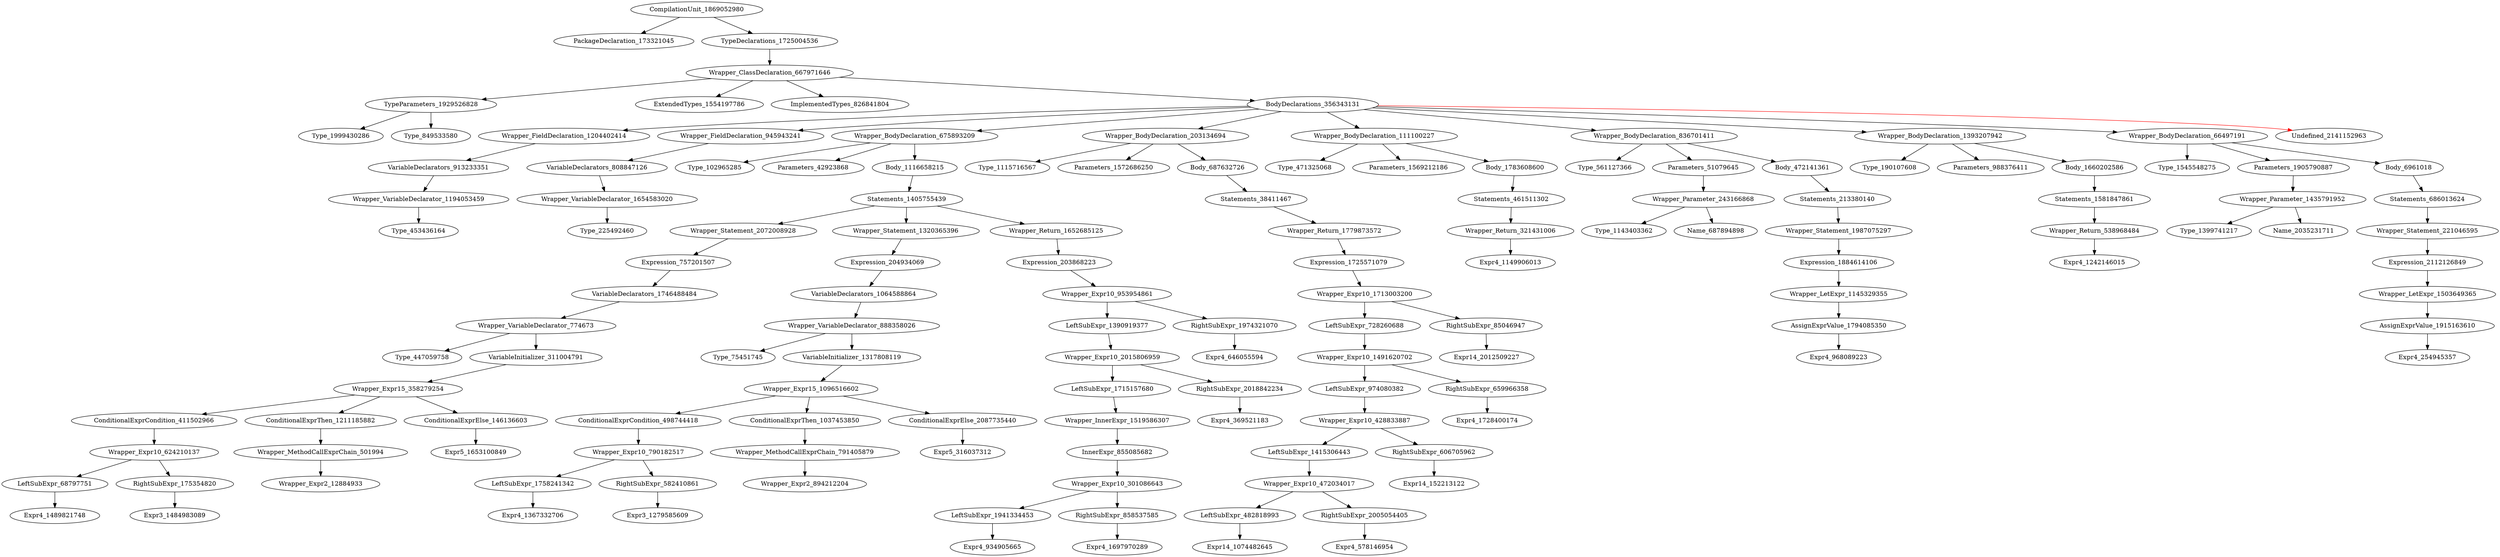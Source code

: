digraph {
CompilationUnit_1869052980 -> PackageDeclaration_173321045
CompilationUnit_1869052980 -> TypeDeclarations_1725004536
TypeDeclarations_1725004536 -> Wrapper_ClassDeclaration_667971646
Wrapper_ClassDeclaration_667971646 -> TypeParameters_1929526828
Wrapper_ClassDeclaration_667971646 -> ExtendedTypes_1554197786
Wrapper_ClassDeclaration_667971646 -> ImplementedTypes_826841804
Wrapper_ClassDeclaration_667971646 -> BodyDeclarations_356343131
TypeParameters_1929526828 -> Type_1999430286
TypeParameters_1929526828 -> Type_849533580
BodyDeclarations_356343131 -> Wrapper_FieldDeclaration_1204402414
BodyDeclarations_356343131 -> Wrapper_FieldDeclaration_945943241
BodyDeclarations_356343131 -> Wrapper_BodyDeclaration_675893209
BodyDeclarations_356343131 -> Wrapper_BodyDeclaration_203134694
BodyDeclarations_356343131 -> Wrapper_BodyDeclaration_111100227
BodyDeclarations_356343131 -> Wrapper_BodyDeclaration_836701411
BodyDeclarations_356343131 -> Wrapper_BodyDeclaration_1393207942
BodyDeclarations_356343131 -> Wrapper_BodyDeclaration_66497191
BodyDeclarations_356343131 -> Undefined_2141152963 [color = red] 
Wrapper_FieldDeclaration_1204402414 -> VariableDeclarators_913233351
Wrapper_FieldDeclaration_945943241 -> VariableDeclarators_808847126
Wrapper_BodyDeclaration_675893209 -> Type_102965285
Wrapper_BodyDeclaration_675893209 -> Parameters_42923868
Wrapper_BodyDeclaration_675893209 -> Body_1116658215
Wrapper_BodyDeclaration_203134694 -> Type_1115716567
Wrapper_BodyDeclaration_203134694 -> Parameters_1572686250
Wrapper_BodyDeclaration_203134694 -> Body_687632726
Wrapper_BodyDeclaration_111100227 -> Type_471325068
Wrapper_BodyDeclaration_111100227 -> Parameters_1569212186
Wrapper_BodyDeclaration_111100227 -> Body_1783608600
Wrapper_BodyDeclaration_836701411 -> Type_561127366
Wrapper_BodyDeclaration_836701411 -> Parameters_51079645
Wrapper_BodyDeclaration_836701411 -> Body_472141361
Wrapper_BodyDeclaration_1393207942 -> Type_190107608
Wrapper_BodyDeclaration_1393207942 -> Parameters_988376411
Wrapper_BodyDeclaration_1393207942 -> Body_1660202586
Wrapper_BodyDeclaration_66497191 -> Type_1545548275
Wrapper_BodyDeclaration_66497191 -> Parameters_1905790887
Wrapper_BodyDeclaration_66497191 -> Body_6961018
VariableDeclarators_913233351 -> Wrapper_VariableDeclarator_1194053459
VariableDeclarators_808847126 -> Wrapper_VariableDeclarator_1654583020
Body_1116658215 -> Statements_1405755439
Body_687632726 -> Statements_38411467
Body_1783608600 -> Statements_461511302
Parameters_51079645 -> Wrapper_Parameter_243166868
Body_472141361 -> Statements_213380140
Body_1660202586 -> Statements_1581847861
Parameters_1905790887 -> Wrapper_Parameter_1435791952
Body_6961018 -> Statements_686013624
Wrapper_VariableDeclarator_1194053459 -> Type_453436164
Wrapper_VariableDeclarator_1654583020 -> Type_225492460
Statements_1405755439 -> Wrapper_Statement_2072008928
Statements_1405755439 -> Wrapper_Statement_1320365396
Statements_1405755439 -> Wrapper_Return_1652685125
Statements_38411467 -> Wrapper_Return_1779873572
Statements_461511302 -> Wrapper_Return_321431006
Wrapper_Parameter_243166868 -> Type_1143403362
Wrapper_Parameter_243166868 -> Name_687894898
Statements_213380140 -> Wrapper_Statement_1987075297
Statements_1581847861 -> Wrapper_Return_538968484
Wrapper_Parameter_1435791952 -> Type_1399741217
Wrapper_Parameter_1435791952 -> Name_2035231711
Statements_686013624 -> Wrapper_Statement_221046595
Wrapper_Statement_2072008928 -> Expression_757201507
Wrapper_Statement_1320365396 -> Expression_204934069
Wrapper_Return_1652685125 -> Expression_203868223
Wrapper_Return_1779873572 -> Expression_1725571079
Wrapper_Return_321431006 -> Expr4_1149906013
Wrapper_Statement_1987075297 -> Expression_1884614106
Wrapper_Return_538968484 -> Expr4_1242146015
Wrapper_Statement_221046595 -> Expression_2112126849
Expression_757201507 -> VariableDeclarators_1746488484
Expression_204934069 -> VariableDeclarators_1064588864
Expression_203868223 -> Wrapper_Expr10_953954861
Expression_1725571079 -> Wrapper_Expr10_1713003200
Expression_1884614106 -> Wrapper_LetExpr_1145329355
Expression_2112126849 -> Wrapper_LetExpr_1503649365
VariableDeclarators_1746488484 -> Wrapper_VariableDeclarator_774673
VariableDeclarators_1064588864 -> Wrapper_VariableDeclarator_888358026
Wrapper_Expr10_953954861 -> LeftSubExpr_1390919377
Wrapper_Expr10_953954861 -> RightSubExpr_1974321070
Wrapper_Expr10_1713003200 -> LeftSubExpr_728260688
Wrapper_Expr10_1713003200 -> RightSubExpr_85046947
Wrapper_LetExpr_1145329355 -> AssignExprValue_1794085350
Wrapper_LetExpr_1503649365 -> AssignExprValue_1915163610
Wrapper_VariableDeclarator_774673 -> Type_447059758
Wrapper_VariableDeclarator_774673 -> VariableInitializer_311004791
Wrapper_VariableDeclarator_888358026 -> Type_75451745
Wrapper_VariableDeclarator_888358026 -> VariableInitializer_1317808119
LeftSubExpr_1390919377 -> Wrapper_Expr10_2015806959
RightSubExpr_1974321070 -> Expr4_646055594
LeftSubExpr_728260688 -> Wrapper_Expr10_1491620702
RightSubExpr_85046947 -> Expr14_2012509227
AssignExprValue_1794085350 -> Expr4_968089223
AssignExprValue_1915163610 -> Expr4_254945357
VariableInitializer_311004791 -> Wrapper_Expr15_358279254
VariableInitializer_1317808119 -> Wrapper_Expr15_1096516602
Wrapper_Expr10_2015806959 -> LeftSubExpr_1715157680
Wrapper_Expr10_2015806959 -> RightSubExpr_2018842234
Wrapper_Expr10_1491620702 -> LeftSubExpr_974080382
Wrapper_Expr10_1491620702 -> RightSubExpr_659966358
Wrapper_Expr15_358279254 -> ConditionalExprCondition_411502966
Wrapper_Expr15_358279254 -> ConditionalExprThen_1211185882
Wrapper_Expr15_358279254 -> ConditionalExprElse_146136603
Wrapper_Expr15_1096516602 -> ConditionalExprCondition_498744418
Wrapper_Expr15_1096516602 -> ConditionalExprThen_1037453850
Wrapper_Expr15_1096516602 -> ConditionalExprElse_2087735440
LeftSubExpr_1715157680 -> Wrapper_InnerExpr_1519586307
RightSubExpr_2018842234 -> Expr4_369521183
LeftSubExpr_974080382 -> Wrapper_Expr10_428833887
RightSubExpr_659966358 -> Expr4_1728400174
ConditionalExprCondition_411502966 -> Wrapper_Expr10_624210137
ConditionalExprThen_1211185882 -> Wrapper_MethodCallExprChain_501994
ConditionalExprElse_146136603 -> Expr5_1653100849
ConditionalExprCondition_498744418 -> Wrapper_Expr10_790182517
ConditionalExprThen_1037453850 -> Wrapper_MethodCallExprChain_791405879
ConditionalExprElse_2087735440 -> Expr5_316037312
Wrapper_InnerExpr_1519586307 -> InnerExpr_855085682
Wrapper_Expr10_428833887 -> LeftSubExpr_1415306443
Wrapper_Expr10_428833887 -> RightSubExpr_606705962
Wrapper_Expr10_624210137 -> LeftSubExpr_68797751
Wrapper_Expr10_624210137 -> RightSubExpr_175354820
Wrapper_MethodCallExprChain_501994 -> Wrapper_Expr2_12884933
Wrapper_Expr10_790182517 -> LeftSubExpr_1758241342
Wrapper_Expr10_790182517 -> RightSubExpr_582410861
Wrapper_MethodCallExprChain_791405879 -> Wrapper_Expr2_894212204
InnerExpr_855085682 -> Wrapper_Expr10_301086643
LeftSubExpr_1415306443 -> Wrapper_Expr10_472034017
RightSubExpr_606705962 -> Expr14_152213122
LeftSubExpr_68797751 -> Expr4_1489821748
RightSubExpr_175354820 -> Expr3_1484983089
LeftSubExpr_1758241342 -> Expr4_1367332706
RightSubExpr_582410861 -> Expr3_1279585609
Wrapper_Expr10_301086643 -> LeftSubExpr_1941334453
Wrapper_Expr10_301086643 -> RightSubExpr_858537585
Wrapper_Expr10_472034017 -> LeftSubExpr_482818993
Wrapper_Expr10_472034017 -> RightSubExpr_2005054405
LeftSubExpr_1941334453 -> Expr4_934905665
RightSubExpr_858537585 -> Expr4_1697970289
LeftSubExpr_482818993 -> Expr14_1074482645
RightSubExpr_2005054405 -> Expr4_578146954
}